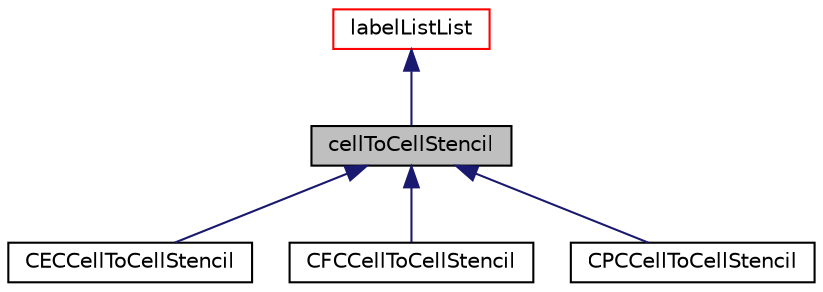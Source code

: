 digraph "cellToCellStencil"
{
  bgcolor="transparent";
  edge [fontname="Helvetica",fontsize="10",labelfontname="Helvetica",labelfontsize="10"];
  node [fontname="Helvetica",fontsize="10",shape=record];
  Node1 [label="cellToCellStencil",height=0.2,width=0.4,color="black", fillcolor="grey75", style="filled", fontcolor="black"];
  Node2 -> Node1 [dir="back",color="midnightblue",fontsize="10",style="solid",fontname="Helvetica"];
  Node2 [label="labelListList",height=0.2,width=0.4,color="red",URL="$a01391.html",tooltip="A 1D array of objects of type <T>, where the size of the vector is known and used for subscript bound..."];
  Node1 -> Node3 [dir="back",color="midnightblue",fontsize="10",style="solid",fontname="Helvetica"];
  Node3 [label="CECCellToCellStencil",height=0.2,width=0.4,color="black",URL="$a00201.html"];
  Node1 -> Node4 [dir="back",color="midnightblue",fontsize="10",style="solid",fontname="Helvetica"];
  Node4 [label="CFCCellToCellStencil",height=0.2,width=0.4,color="black",URL="$a00258.html"];
  Node1 -> Node5 [dir="back",color="midnightblue",fontsize="10",style="solid",fontname="Helvetica"];
  Node5 [label="CPCCellToCellStencil",height=0.2,width=0.4,color="black",URL="$a00434.html"];
}
